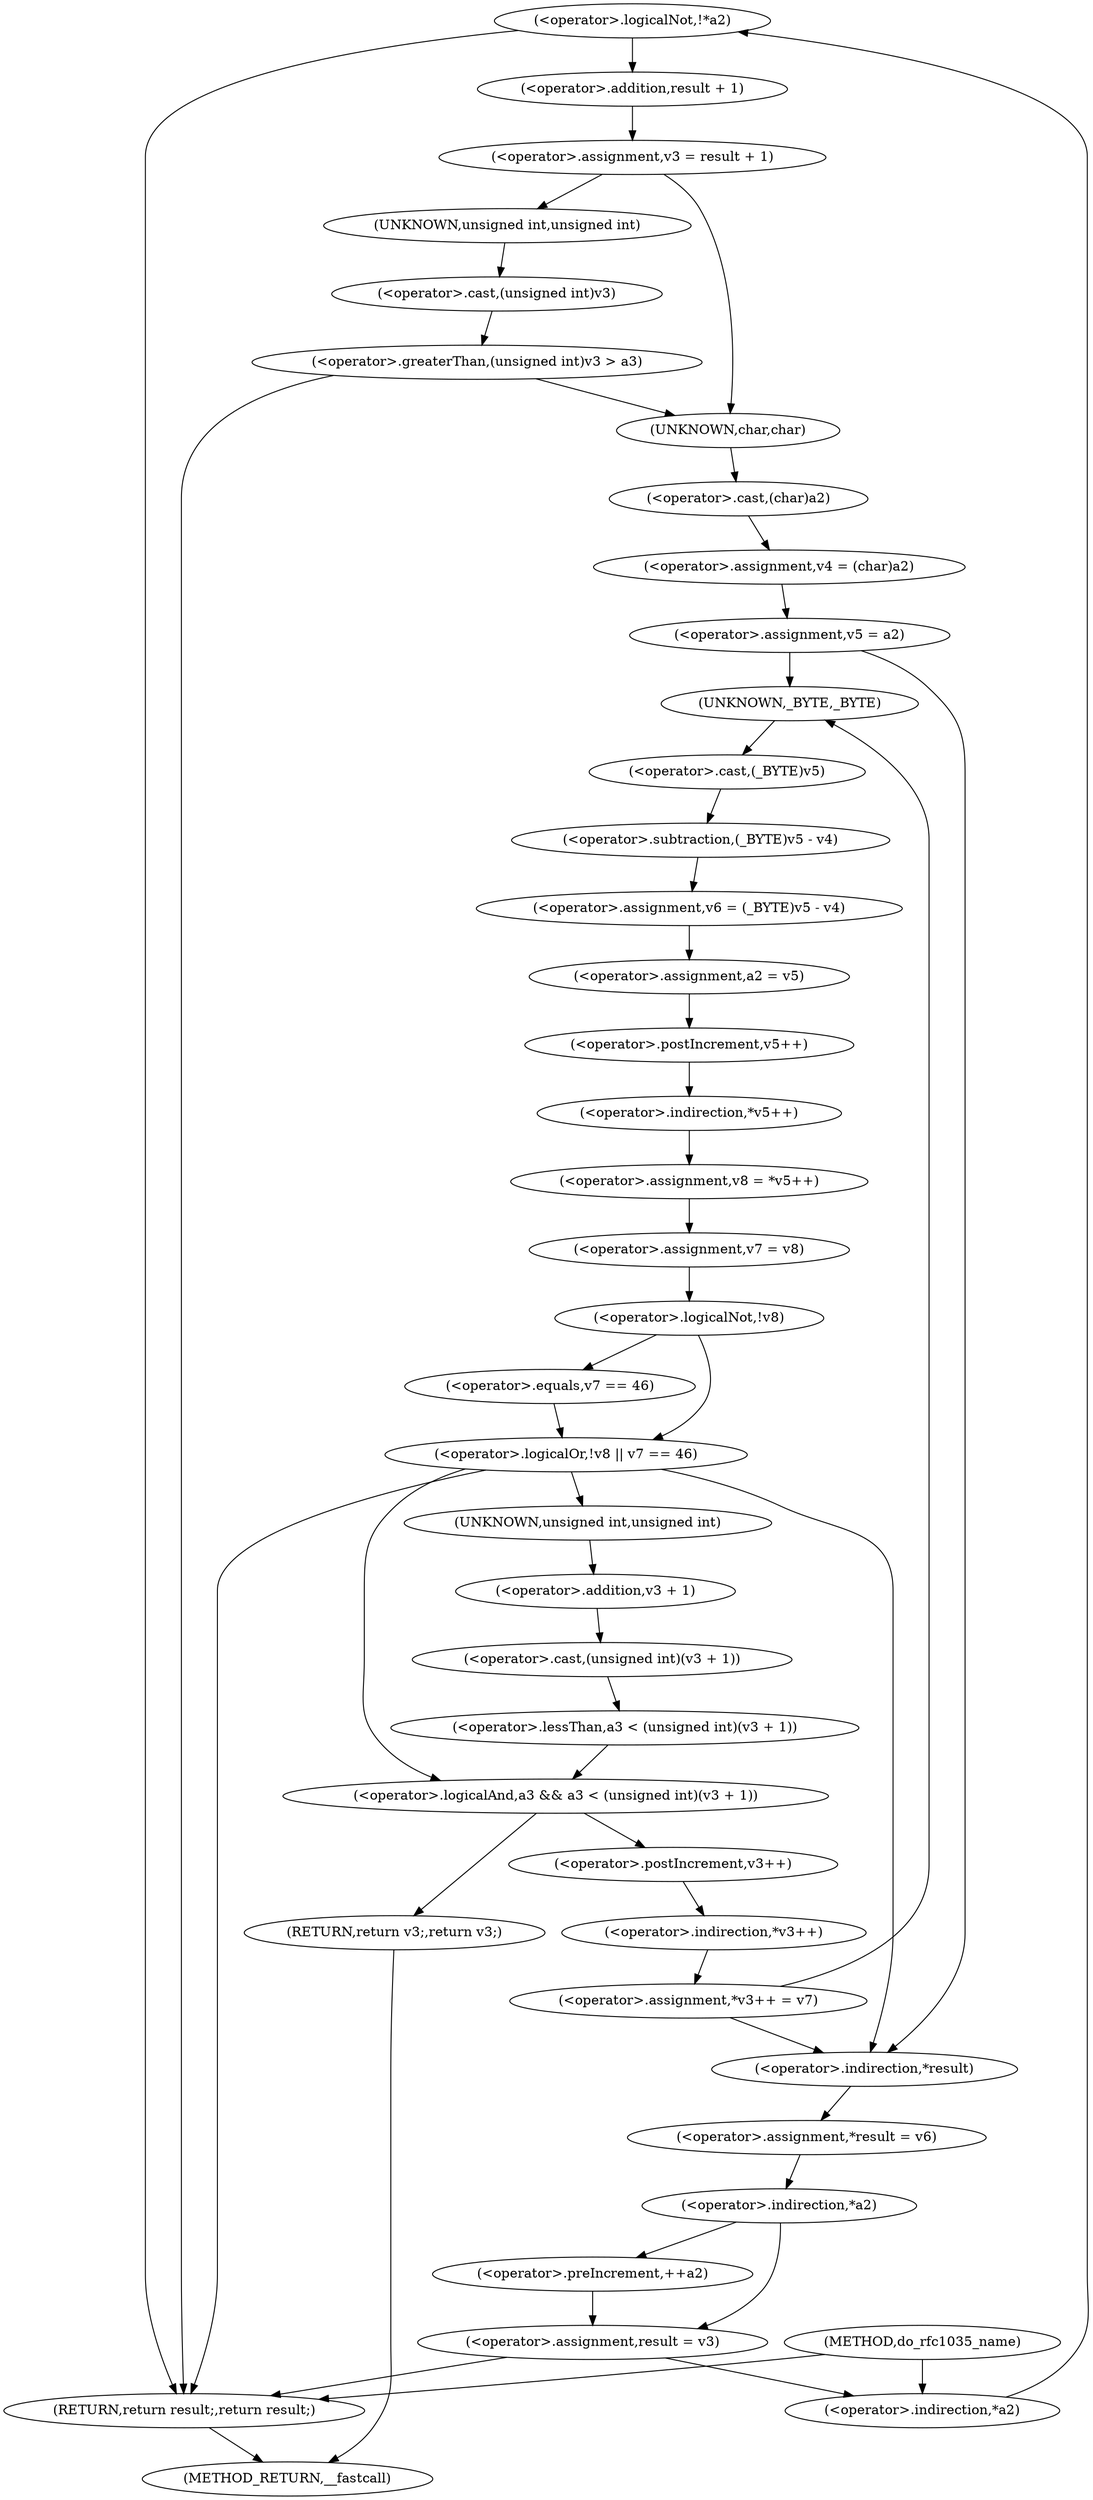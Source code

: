 digraph do_rfc1035_name {  
"1000122" [label = "(<operator>.logicalNot,!*a2)" ]
"1000123" [label = "(<operator>.indirection,*a2)" ]
"1000126" [label = "(<operator>.assignment,v3 = result + 1)" ]
"1000128" [label = "(<operator>.addition,result + 1)" ]
"1000135" [label = "(<operator>.greaterThan,(unsigned int)v3 > a3)" ]
"1000136" [label = "(<operator>.cast,(unsigned int)v3)" ]
"1000137" [label = "(UNKNOWN,unsigned int,unsigned int)" ]
"1000141" [label = "(<operator>.assignment,v4 = (char)a2)" ]
"1000143" [label = "(<operator>.cast,(char)a2)" ]
"1000144" [label = "(UNKNOWN,char,char)" ]
"1000146" [label = "(<operator>.assignment,v5 = a2)" ]
"1000152" [label = "(<operator>.assignment,v6 = (_BYTE)v5 - v4)" ]
"1000154" [label = "(<operator>.subtraction,(_BYTE)v5 - v4)" ]
"1000155" [label = "(<operator>.cast,(_BYTE)v5)" ]
"1000156" [label = "(UNKNOWN,_BYTE,_BYTE)" ]
"1000159" [label = "(<operator>.assignment,a2 = v5)" ]
"1000162" [label = "(<operator>.assignment,v8 = *v5++)" ]
"1000164" [label = "(<operator>.indirection,*v5++)" ]
"1000165" [label = "(<operator>.postIncrement,v5++)" ]
"1000167" [label = "(<operator>.assignment,v7 = v8)" ]
"1000171" [label = "(<operator>.logicalOr,!v8 || v7 == 46)" ]
"1000172" [label = "(<operator>.logicalNot,!v8)" ]
"1000174" [label = "(<operator>.equals,v7 == 46)" ]
"1000179" [label = "(<operator>.logicalAnd,a3 && a3 < (unsigned int)(v3 + 1))" ]
"1000181" [label = "(<operator>.lessThan,a3 < (unsigned int)(v3 + 1))" ]
"1000183" [label = "(<operator>.cast,(unsigned int)(v3 + 1))" ]
"1000184" [label = "(UNKNOWN,unsigned int,unsigned int)" ]
"1000185" [label = "(<operator>.addition,v3 + 1)" ]
"1000188" [label = "(RETURN,return v3;,return v3;)" ]
"1000190" [label = "(<operator>.assignment,*v3++ = v7)" ]
"1000191" [label = "(<operator>.indirection,*v3++)" ]
"1000192" [label = "(<operator>.postIncrement,v3++)" ]
"1000195" [label = "(<operator>.assignment,*result = v6)" ]
"1000196" [label = "(<operator>.indirection,*result)" ]
"1000200" [label = "(<operator>.indirection,*a2)" ]
"1000202" [label = "(<operator>.preIncrement,++a2)" ]
"1000204" [label = "(<operator>.assignment,result = v3)" ]
"1000207" [label = "(RETURN,return result;,return result;)" ]
"1000107" [label = "(METHOD,do_rfc1035_name)" ]
"1000209" [label = "(METHOD_RETURN,__fastcall)" ]
  "1000122" -> "1000207" 
  "1000122" -> "1000128" 
  "1000123" -> "1000122" 
  "1000126" -> "1000137" 
  "1000126" -> "1000144" 
  "1000128" -> "1000126" 
  "1000135" -> "1000207" 
  "1000135" -> "1000144" 
  "1000136" -> "1000135" 
  "1000137" -> "1000136" 
  "1000141" -> "1000146" 
  "1000143" -> "1000141" 
  "1000144" -> "1000143" 
  "1000146" -> "1000156" 
  "1000146" -> "1000196" 
  "1000152" -> "1000159" 
  "1000154" -> "1000152" 
  "1000155" -> "1000154" 
  "1000156" -> "1000155" 
  "1000159" -> "1000165" 
  "1000162" -> "1000167" 
  "1000164" -> "1000162" 
  "1000165" -> "1000164" 
  "1000167" -> "1000172" 
  "1000171" -> "1000196" 
  "1000171" -> "1000207" 
  "1000171" -> "1000179" 
  "1000171" -> "1000184" 
  "1000172" -> "1000171" 
  "1000172" -> "1000174" 
  "1000174" -> "1000171" 
  "1000179" -> "1000188" 
  "1000179" -> "1000192" 
  "1000181" -> "1000179" 
  "1000183" -> "1000181" 
  "1000184" -> "1000185" 
  "1000185" -> "1000183" 
  "1000188" -> "1000209" 
  "1000190" -> "1000156" 
  "1000190" -> "1000196" 
  "1000191" -> "1000190" 
  "1000192" -> "1000191" 
  "1000195" -> "1000200" 
  "1000196" -> "1000195" 
  "1000200" -> "1000202" 
  "1000200" -> "1000204" 
  "1000202" -> "1000204" 
  "1000204" -> "1000123" 
  "1000204" -> "1000207" 
  "1000207" -> "1000209" 
  "1000107" -> "1000123" 
  "1000107" -> "1000207" 
}
